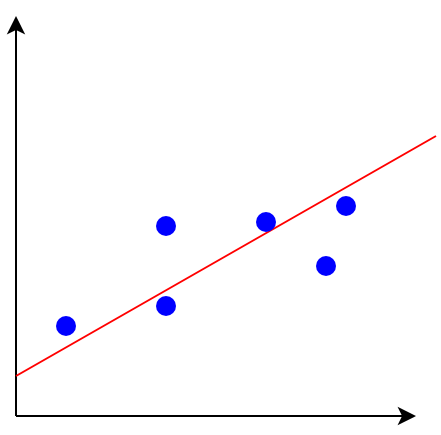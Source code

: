 <mxfile version="12.9.6" type="device"><diagram id="HntF8jcHxCMNI-JyVT72" name="Page-1"><mxGraphModel dx="1004" dy="589" grid="1" gridSize="10" guides="1" tooltips="1" connect="1" arrows="1" fold="1" page="1" pageScale="1" pageWidth="850" pageHeight="1100" math="0" shadow="0"><root><mxCell id="0"/><mxCell id="1" parent="0"/><mxCell id="t3BN9OUz_5-2tLM3D8Qf-1" value="" style="endArrow=classic;html=1;" edge="1" parent="1"><mxGeometry width="50" height="50" relative="1" as="geometry"><mxPoint x="200" y="320" as="sourcePoint"/><mxPoint x="200" y="120" as="targetPoint"/></mxGeometry></mxCell><mxCell id="t3BN9OUz_5-2tLM3D8Qf-2" value="" style="endArrow=classic;html=1;" edge="1" parent="1"><mxGeometry width="50" height="50" relative="1" as="geometry"><mxPoint x="200" y="320" as="sourcePoint"/><mxPoint x="400" y="320" as="targetPoint"/></mxGeometry></mxCell><mxCell id="t3BN9OUz_5-2tLM3D8Qf-3" value="" style="ellipse;whiteSpace=wrap;html=1;aspect=fixed;strokeColor=none;fillColor=#0000FF;" vertex="1" parent="1"><mxGeometry x="220" y="270" width="10" height="10" as="geometry"/></mxCell><mxCell id="t3BN9OUz_5-2tLM3D8Qf-15" value="" style="ellipse;whiteSpace=wrap;html=1;aspect=fixed;strokeColor=none;fillColor=#0000FF;" vertex="1" parent="1"><mxGeometry x="270" y="220" width="10" height="10" as="geometry"/></mxCell><mxCell id="t3BN9OUz_5-2tLM3D8Qf-16" value="" style="ellipse;whiteSpace=wrap;html=1;aspect=fixed;strokeColor=none;fillColor=#0000FF;" vertex="1" parent="1"><mxGeometry x="270" y="260" width="10" height="10" as="geometry"/></mxCell><mxCell id="t3BN9OUz_5-2tLM3D8Qf-17" value="" style="endArrow=none;html=1;strokeColor=#FF0000;" edge="1" parent="1"><mxGeometry width="50" height="50" relative="1" as="geometry"><mxPoint x="200" y="300" as="sourcePoint"/><mxPoint x="410" y="180" as="targetPoint"/></mxGeometry></mxCell><mxCell id="t3BN9OUz_5-2tLM3D8Qf-18" value="" style="ellipse;whiteSpace=wrap;html=1;aspect=fixed;strokeColor=none;fillColor=#0000FF;" vertex="1" parent="1"><mxGeometry x="350" y="240" width="10" height="10" as="geometry"/></mxCell><mxCell id="t3BN9OUz_5-2tLM3D8Qf-19" value="" style="ellipse;whiteSpace=wrap;html=1;aspect=fixed;strokeColor=none;fillColor=#0000FF;" vertex="1" parent="1"><mxGeometry x="360" y="210" width="10" height="10" as="geometry"/></mxCell><mxCell id="t3BN9OUz_5-2tLM3D8Qf-20" value="" style="ellipse;whiteSpace=wrap;html=1;aspect=fixed;strokeColor=none;fillColor=#0000FF;" vertex="1" parent="1"><mxGeometry x="320" y="218" width="10" height="10" as="geometry"/></mxCell></root></mxGraphModel></diagram></mxfile>